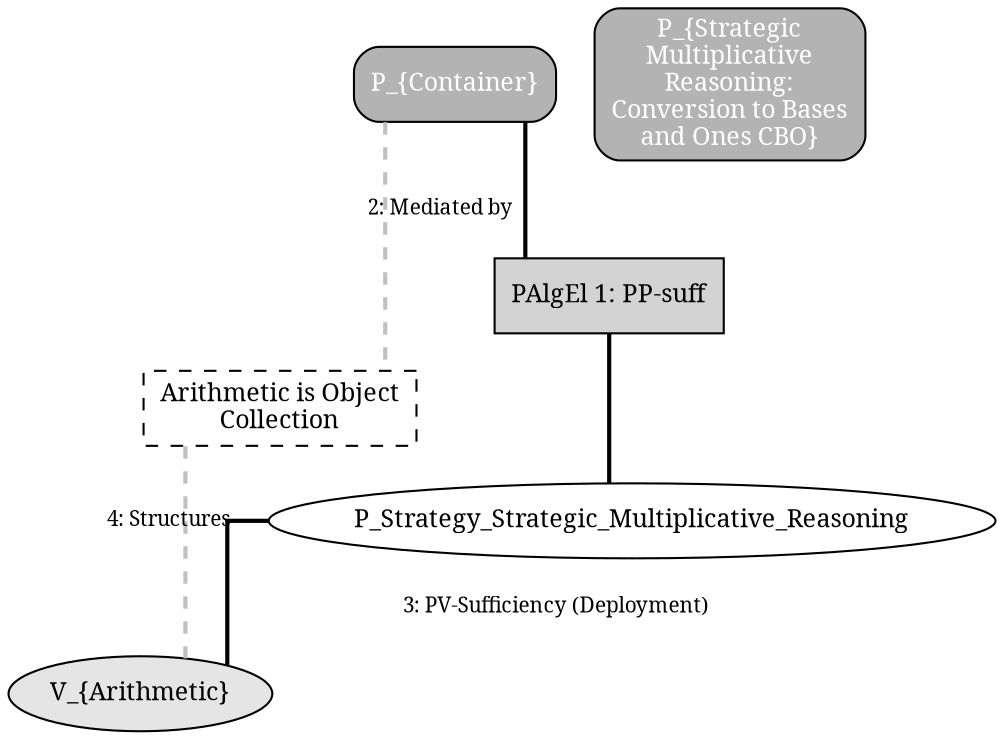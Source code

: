 // MUD for Strategic_Multiplicative_Reasoning:_Conversion_to_Bases_and_Ones_CBO
digraph {
	graph [rankdir=TB splines=ortho]
	node [fontname=Serif fontsize=12]
	edge [arrowhead=stealth fontname=Serif fontsize=10 penwidth=2.0]
	P_Embodied_Container [label="P_{Container}" fillcolor=gray70 fontcolor=white shape=box style="filled,rounded"]
	"P_Strategy_Strategic_Multiplicative_Reasoning:_Conversion_to_Bases_and_Ones_CBO" [label="P_{Strategic\nMultiplicative\nReasoning:\nConversion to Bases\nand Ones CBO}" fillcolor=gray70 fontcolor=white shape=box style="filled,rounded"]
	V_Arithmetic [label="V_{Arithmetic}" fillcolor=gray90 shape=ellipse style=filled]
	"Arithmetic is Object Collection" [label="Arithmetic is Object\nCollection" shape=box style=dashed]
	PAlgEl_1 [label="PAlgEl 1: PP-suff" fillcolor=lightgray fontcolor=black shape=box style=filled]
	P_Embodied_Container -> PAlgEl_1 [arrowhead=none color=black style=solid]
	PAlgEl_1 -> P_Strategy_Strategic_Multiplicative_Reasoning:_Conversion_to_Bases_and_Ones_CBO [color=black style=solid]
	P_Embodied_Container -> "Arithmetic is Object Collection" [label="2: Mediated by" color=gray style=dashed]
	P_Strategy_Strategic_Multiplicative_Reasoning:_Conversion_to_Bases_and_Ones_CBO -> V_Arithmetic [label="3: PV-Sufficiency (Deployment)" color=black style=solid]
	"Arithmetic is Object Collection" -> V_Arithmetic [label="4: Structures" color=gray style=dashed]
}
